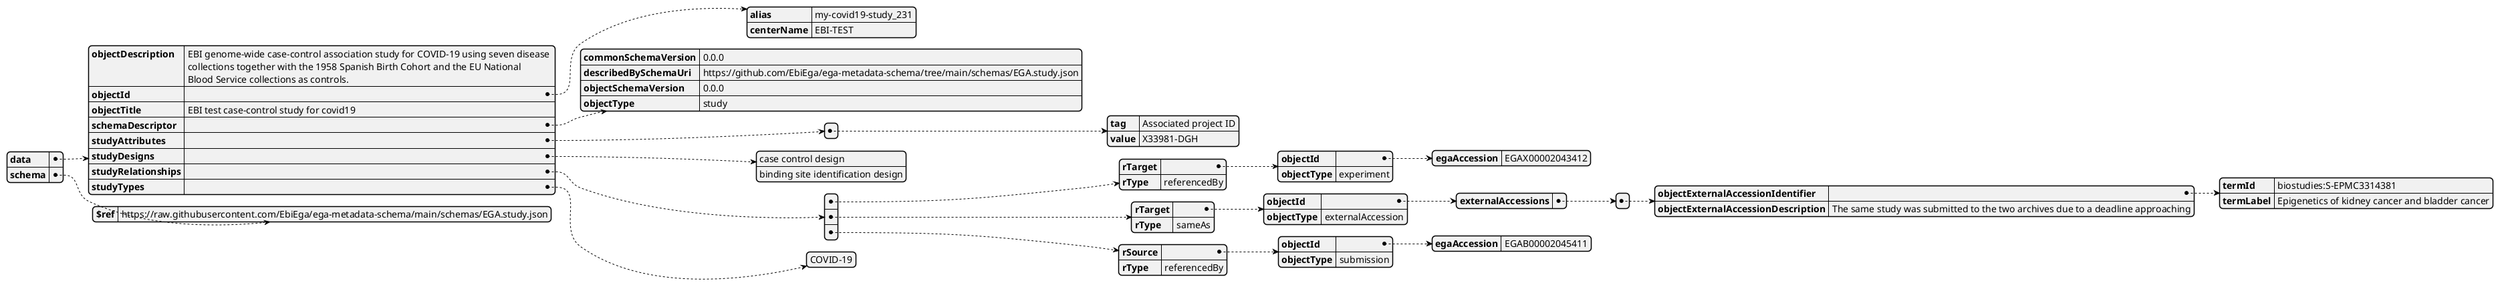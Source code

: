 @startjson

{
    "data": {
        "objectDescription": "EBI genome-wide case-control association study for COVID-19 using seven disease \\ncollections together with the 1958 Spanish Birth Cohort and the EU National \\nBlood Service collections as controls.",
        "objectId": {
            "alias": "my-covid19-study_231",
            "centerName": "EBI-TEST"
        },
        "objectTitle": "EBI test case-control study for covid19",
        "schemaDescriptor": {
            "commonSchemaVersion": "0.0.0",
            "describedBySchemaUri": "https://github.com/EbiEga/ega-metadata-schema/tree/main/schemas/EGA.study.json",
            "objectSchemaVersion": "0.0.0",
            "objectType": "study"
        },
        "studyAttributes": [
            {
                "tag": "Associated project ID",
                "value": "X33981-DGH"
            }
        ],
        "studyDesigns": [
            "case control design",
            "binding site identification design"
        ],
        "studyRelationships": [
            {
                "rTarget": {
                    "objectId": {
                        "egaAccession": "EGAX00002043412"
                    },
                    "objectType": "experiment"
                },
                "rType": "referencedBy"
            },
            {
                "rTarget": {
                    "objectId": {
                        "externalAccessions": [
                            {
                                "objectExternalAccessionIdentifier": {
                                    "termId": "biostudies:S-EPMC3314381",
                                    "termLabel": "Epigenetics of kidney cancer and bladder cancer"
                                },
                                "objectExternalAccessionDescription": "The same study was submitted to the two archives due to a deadline approaching"
                            }
                        ]
                    },
                    "objectType": "externalAccession"
                },
                "rType": "sameAs"
            },
            {
                "rSource": {
                    "objectId": {
                        "egaAccession": "EGAB00002045411"
                    },
                    "objectType": "submission"
                },
                "rType": "referencedBy"
            }
        ],
        "studyTypes": [
            "COVID-19"
        ]
    },
    "schema": {
        "$ref": "https://raw.githubusercontent.com/EbiEga/ega-metadata-schema/main/schemas/EGA.study.json"
    }
}
@endjson